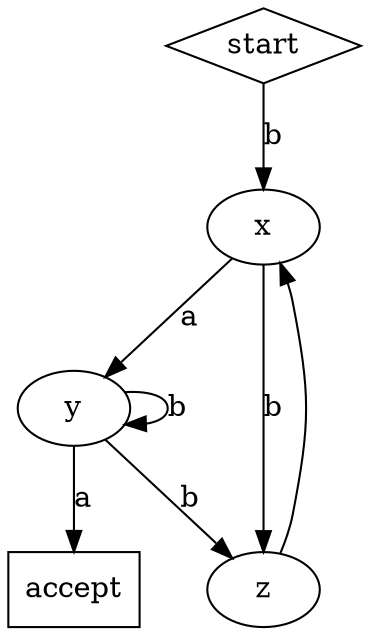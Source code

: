 digraph {
    layout = "dot";
    start [shape = diamond;];
    accept [shape = box;];
    start -> x [label = "b";];
    x -> y [label = "a";];
    x -> z [label = "b";];
    y -> y [label = "b";];
    y -> z [label = "b";];
    z -> x;
    y -> accept [label = "a";];
}